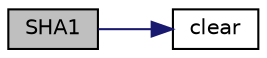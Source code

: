 digraph "SHA1"
{
  bgcolor="transparent";
  edge [fontname="Helvetica",fontsize="10",labelfontname="Helvetica",labelfontsize="10"];
  node [fontname="Helvetica",fontsize="10",shape=record];
  rankdir="LR";
  Node1 [label="SHA1",height=0.2,width=0.4,color="black", fillcolor="grey75", style="filled", fontcolor="black"];
  Node1 -> Node2 [color="midnightblue",fontsize="10",style="solid",fontname="Helvetica"];
  Node2 [label="clear",height=0.2,width=0.4,color="black",URL="$a02361.html#ac8bb3912a3ce86b15842e79d0b421204",tooltip="Reset the hashed data before appending more. "];
}

